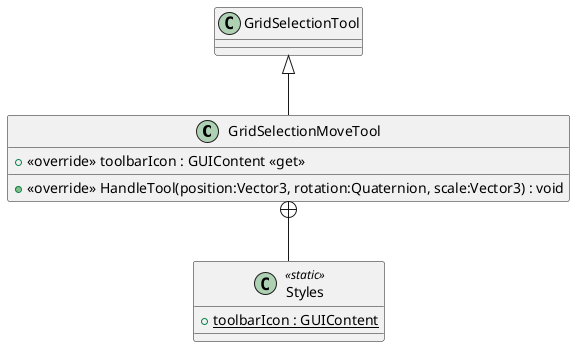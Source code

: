 @startuml
class GridSelectionMoveTool {
    + <<override>> toolbarIcon : GUIContent <<get>>
    + <<override>> HandleTool(position:Vector3, rotation:Quaternion, scale:Vector3) : void
}
class Styles <<static>> {
    + {static} toolbarIcon : GUIContent
}
GridSelectionTool <|-- GridSelectionMoveTool
GridSelectionMoveTool +-- Styles
@enduml
